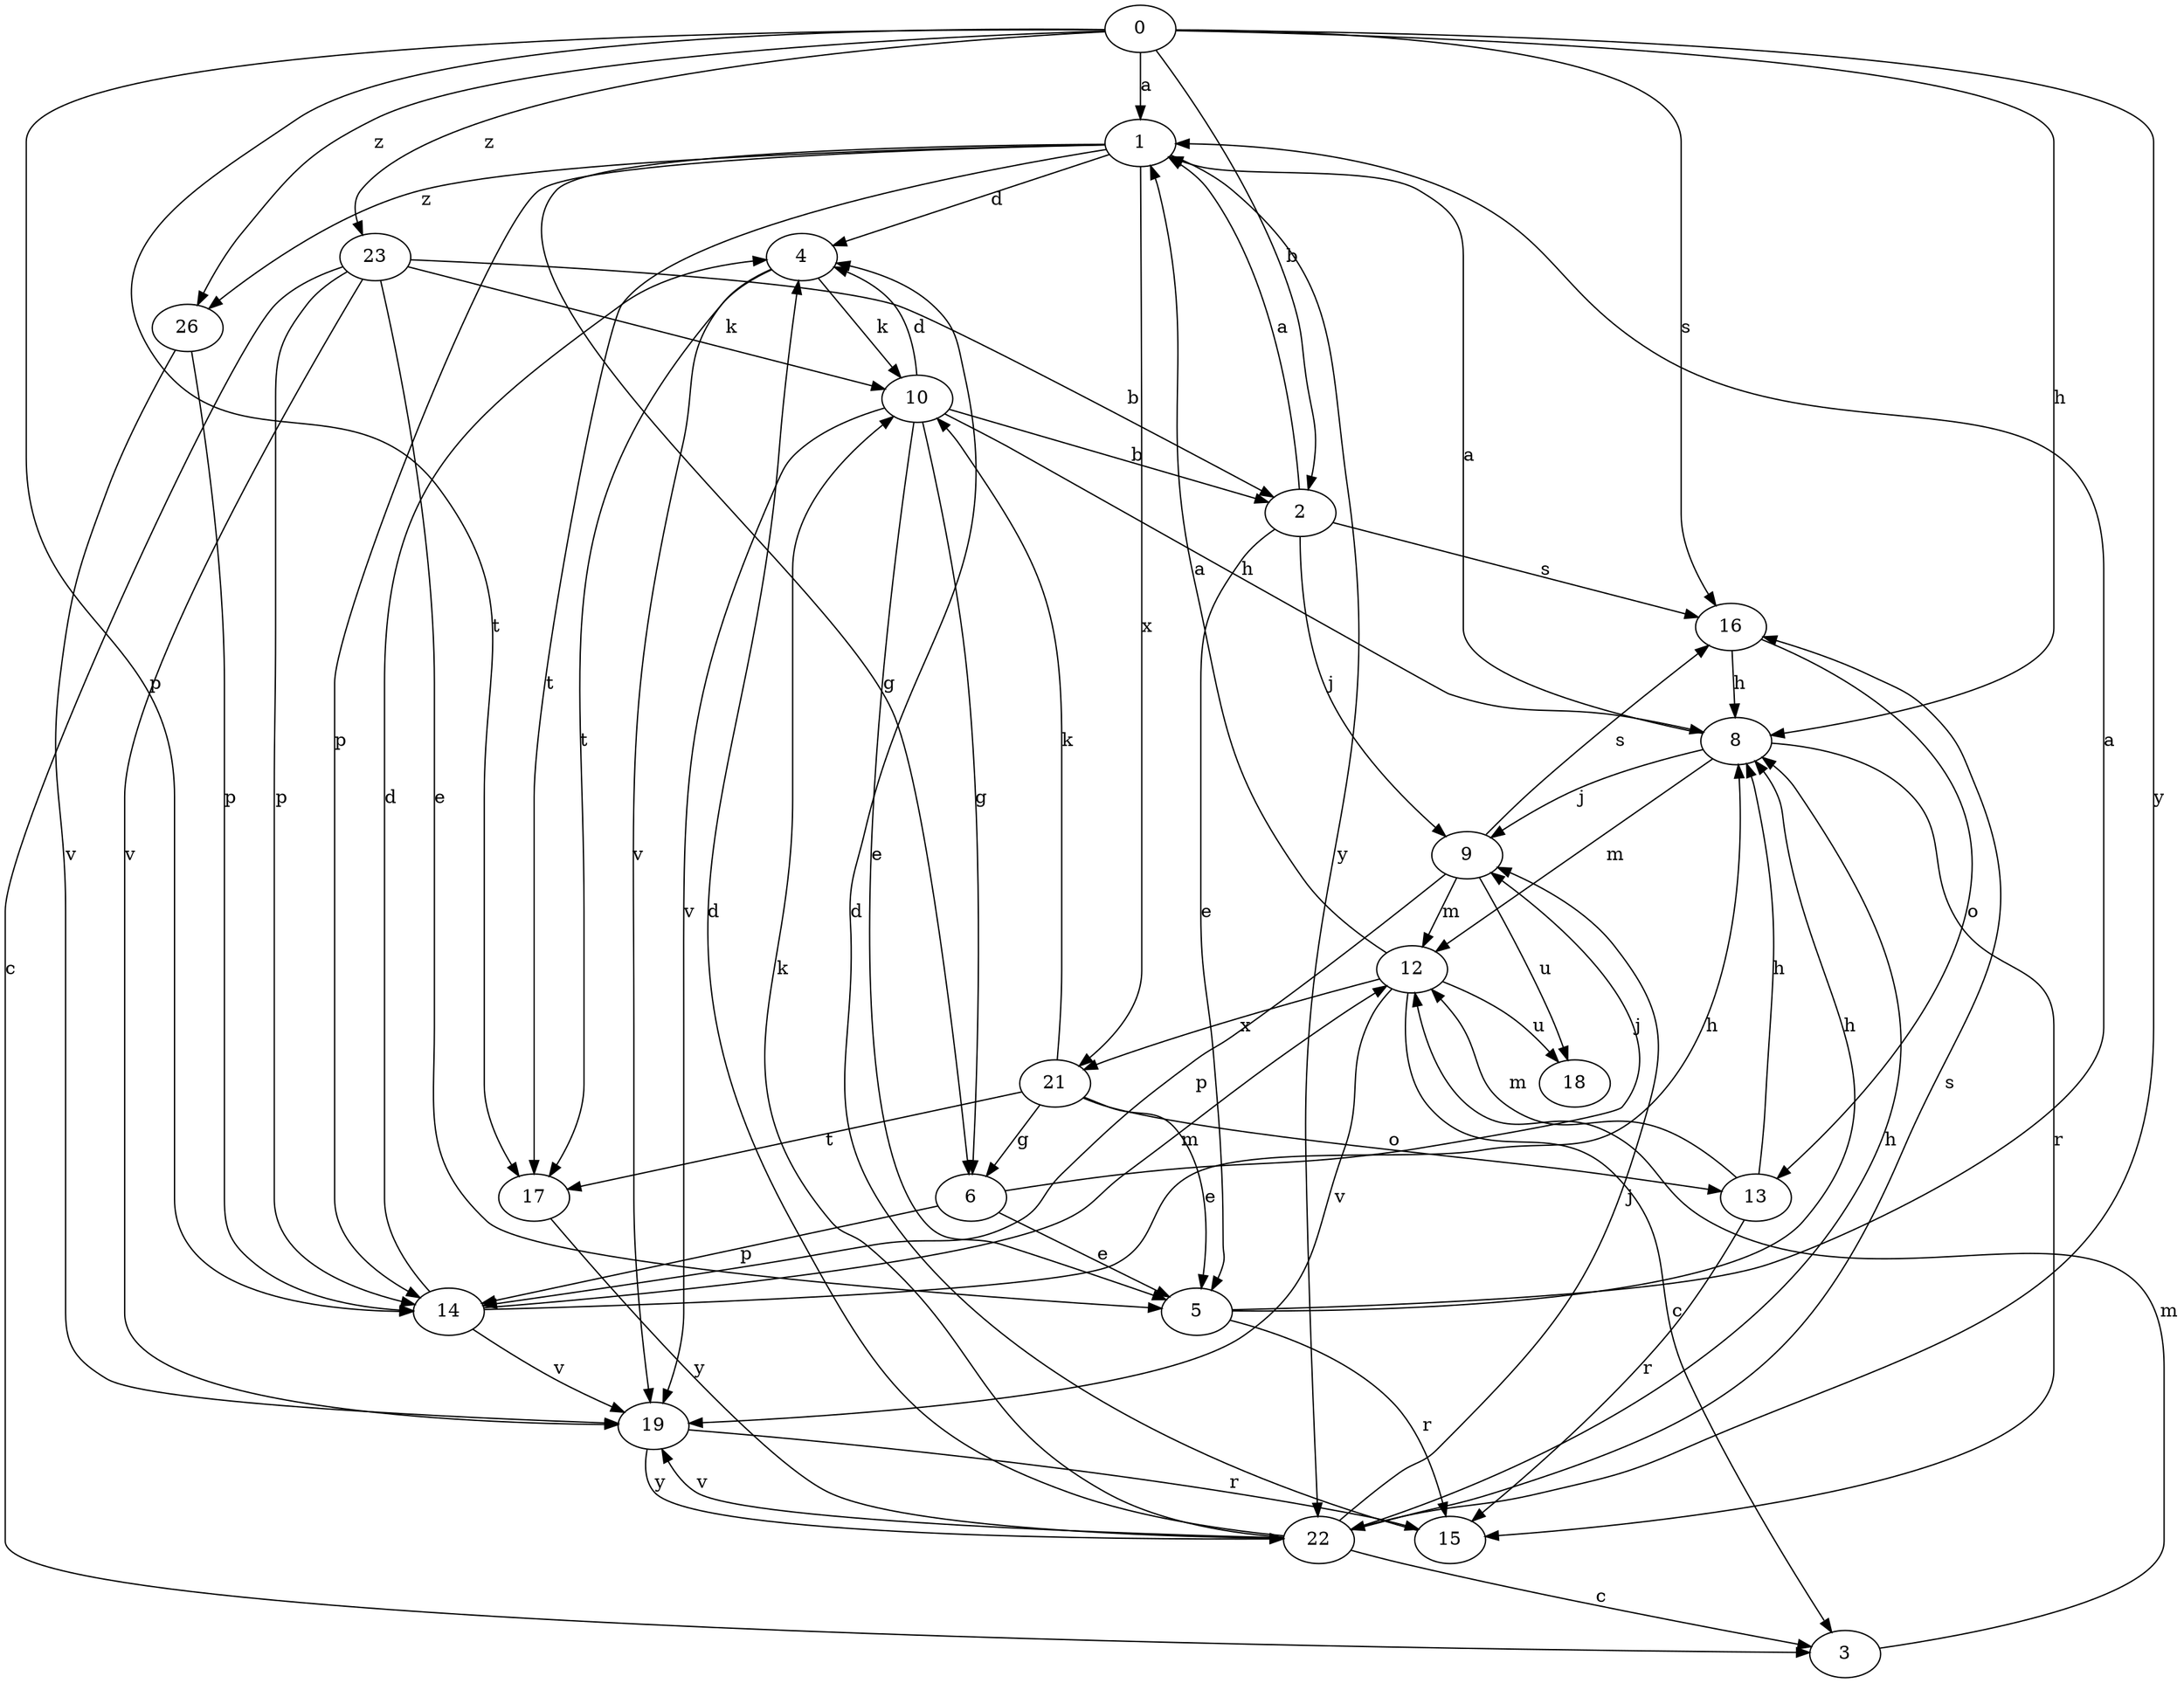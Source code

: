 strict digraph  {
0;
1;
2;
3;
4;
5;
6;
8;
9;
10;
12;
13;
14;
15;
16;
17;
18;
19;
21;
22;
23;
26;
0 -> 1  [label=a];
0 -> 2  [label=b];
0 -> 8  [label=h];
0 -> 14  [label=p];
0 -> 16  [label=s];
0 -> 17  [label=t];
0 -> 22  [label=y];
0 -> 23  [label=z];
0 -> 26  [label=z];
1 -> 4  [label=d];
1 -> 6  [label=g];
1 -> 14  [label=p];
1 -> 17  [label=t];
1 -> 21  [label=x];
1 -> 22  [label=y];
1 -> 26  [label=z];
2 -> 1  [label=a];
2 -> 5  [label=e];
2 -> 9  [label=j];
2 -> 16  [label=s];
3 -> 12  [label=m];
4 -> 10  [label=k];
4 -> 17  [label=t];
4 -> 19  [label=v];
5 -> 1  [label=a];
5 -> 8  [label=h];
5 -> 15  [label=r];
6 -> 5  [label=e];
6 -> 9  [label=j];
6 -> 14  [label=p];
8 -> 1  [label=a];
8 -> 9  [label=j];
8 -> 12  [label=m];
8 -> 15  [label=r];
9 -> 12  [label=m];
9 -> 14  [label=p];
9 -> 16  [label=s];
9 -> 18  [label=u];
10 -> 2  [label=b];
10 -> 4  [label=d];
10 -> 5  [label=e];
10 -> 6  [label=g];
10 -> 8  [label=h];
10 -> 19  [label=v];
12 -> 1  [label=a];
12 -> 3  [label=c];
12 -> 18  [label=u];
12 -> 19  [label=v];
12 -> 21  [label=x];
13 -> 8  [label=h];
13 -> 12  [label=m];
13 -> 15  [label=r];
14 -> 4  [label=d];
14 -> 8  [label=h];
14 -> 12  [label=m];
14 -> 19  [label=v];
15 -> 4  [label=d];
16 -> 8  [label=h];
16 -> 13  [label=o];
17 -> 22  [label=y];
19 -> 15  [label=r];
19 -> 22  [label=y];
21 -> 5  [label=e];
21 -> 6  [label=g];
21 -> 10  [label=k];
21 -> 13  [label=o];
21 -> 17  [label=t];
22 -> 3  [label=c];
22 -> 4  [label=d];
22 -> 8  [label=h];
22 -> 9  [label=j];
22 -> 10  [label=k];
22 -> 16  [label=s];
22 -> 19  [label=v];
23 -> 2  [label=b];
23 -> 3  [label=c];
23 -> 5  [label=e];
23 -> 10  [label=k];
23 -> 14  [label=p];
23 -> 19  [label=v];
26 -> 14  [label=p];
26 -> 19  [label=v];
}
